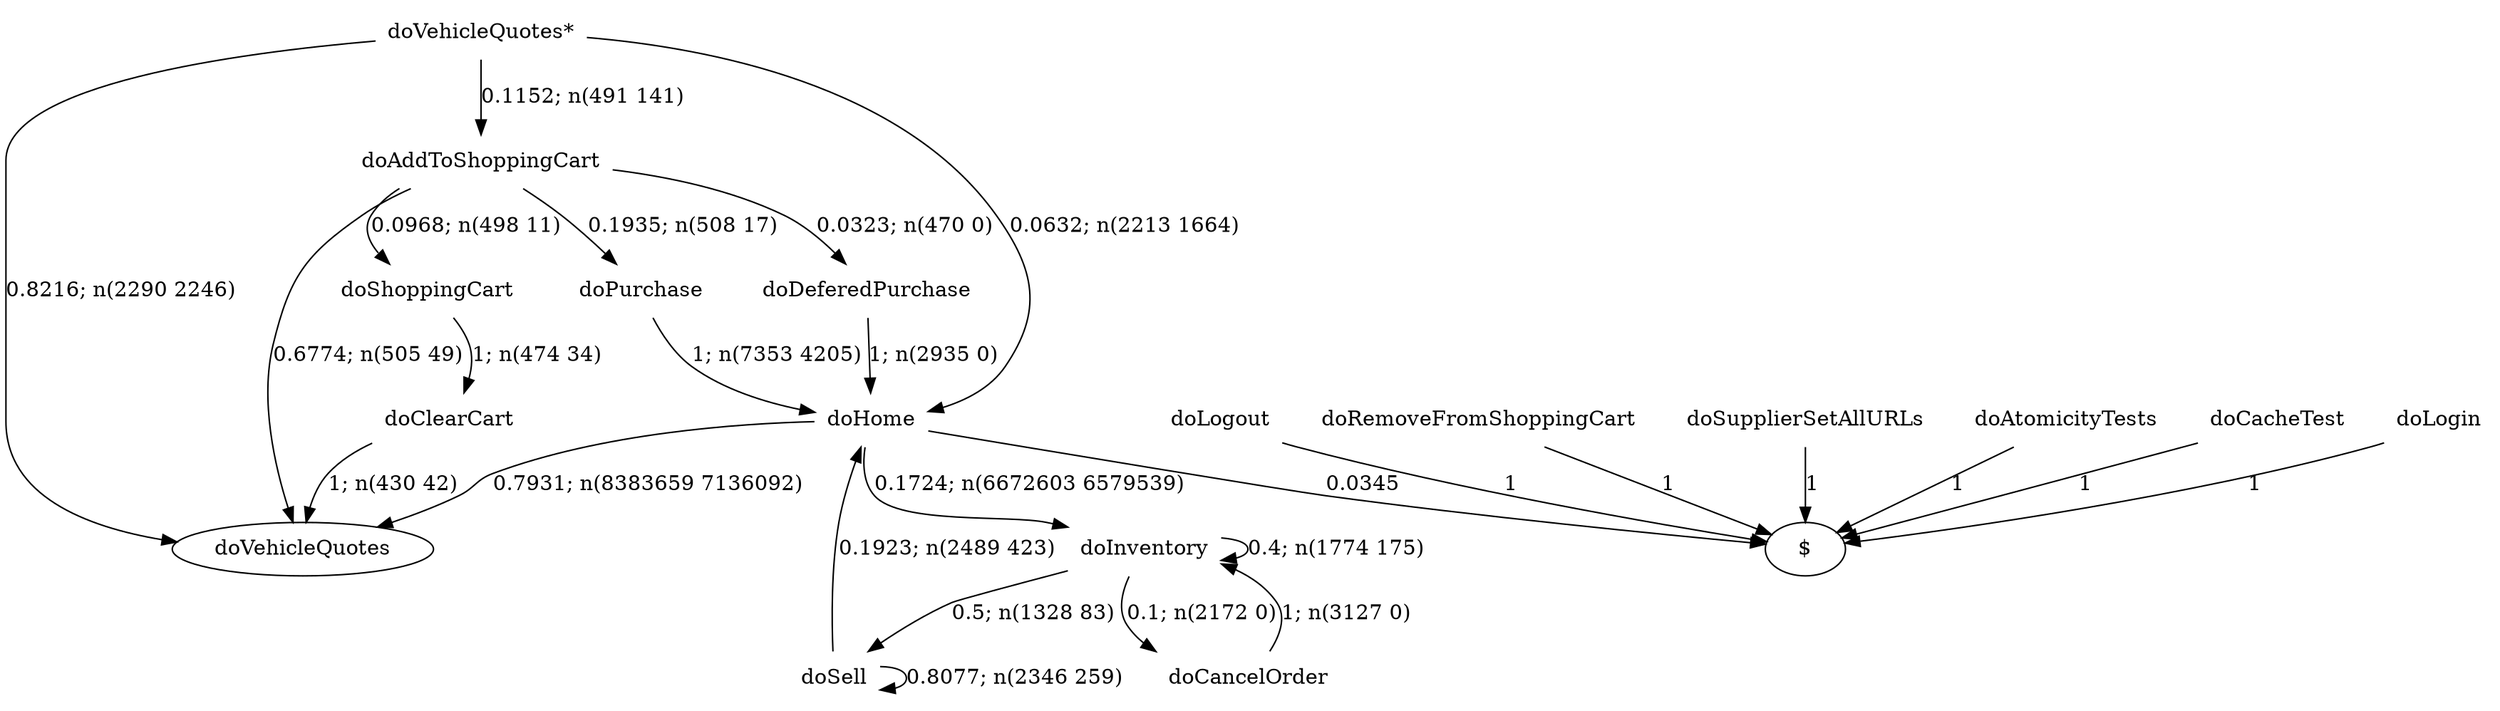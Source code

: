 digraph G {"doVehicleQuotes*" [label="doVehicleQuotes*",shape=none];"doSupplierSetAllURLs" [label="doSupplierSetAllURLs",shape=none];"doAtomicityTests" [label="doAtomicityTests",shape=none];"doCacheTest" [label="doCacheTest",shape=none];"doLogin" [label="doLogin",shape=none];"doAddToShoppingCart" [label="doAddToShoppingCart",shape=none];"doDeferedPurchase" [label="doDeferedPurchase",shape=none];"doHome" [label="doHome",shape=none];"doShoppingCart" [label="doShoppingCart",shape=none];"doClearCart" [label="doClearCart",shape=none];"doPurchase" [label="doPurchase",shape=none];"doInventory" [label="doInventory",shape=none];"doSell" [label="doSell",shape=none];"doLogout" [label="doLogout",shape=none];"doCancelOrder" [label="doCancelOrder",shape=none];"doRemoveFromShoppingCart" [label="doRemoveFromShoppingCart",shape=none];"doVehicleQuotes*"->"doVehicleQuotes" [style=solid,label="0.8216; n(2290 2246)"];"doVehicleQuotes*"->"doAddToShoppingCart" [style=solid,label="0.1152; n(491 141)"];"doVehicleQuotes*"->"doHome" [style=solid,label="0.0632; n(2213 1664)"];"doSupplierSetAllURLs"->"$" [style=solid,label="1"];"doAtomicityTests"->"$" [style=solid,label="1"];"doCacheTest"->"$" [style=solid,label="1"];"doLogin"->"$" [style=solid,label="1"];"doAddToShoppingCart"->"doVehicleQuotes" [style=solid,label="0.6774; n(505 49)"];"doAddToShoppingCart"->"doDeferedPurchase" [style=solid,label="0.0323; n(470 0)"];"doAddToShoppingCart"->"doShoppingCart" [style=solid,label="0.0968; n(498 11)"];"doAddToShoppingCart"->"doPurchase" [style=solid,label="0.1935; n(508 17)"];"doDeferedPurchase"->"doHome" [style=solid,label="1; n(2935 0)"];"doHome"->"doVehicleQuotes" [style=solid,label="0.7931; n(8383659 7136092)"];"doHome"->"doInventory" [style=solid,label="0.1724; n(6672603 6579539)"];"doHome"->"$" [style=solid,label="0.0345"];"doShoppingCart"->"doClearCart" [style=solid,label="1; n(474 34)"];"doClearCart"->"doVehicleQuotes" [style=solid,label="1; n(430 42)"];"doPurchase"->"doHome" [style=solid,label="1; n(7353 4205)"];"doInventory"->"doInventory" [style=solid,label="0.4; n(1774 175)"];"doInventory"->"doSell" [style=solid,label="0.5; n(1328 83)"];"doInventory"->"doCancelOrder" [style=solid,label="0.1; n(2172 0)"];"doSell"->"doHome" [style=solid,label="0.1923; n(2489 423)"];"doSell"->"doSell" [style=solid,label="0.8077; n(2346 259)"];"doLogout"->"$" [style=solid,label="1"];"doCancelOrder"->"doInventory" [style=solid,label="1; n(3127 0)"];"doRemoveFromShoppingCart"->"$" [style=solid,label="1"];}